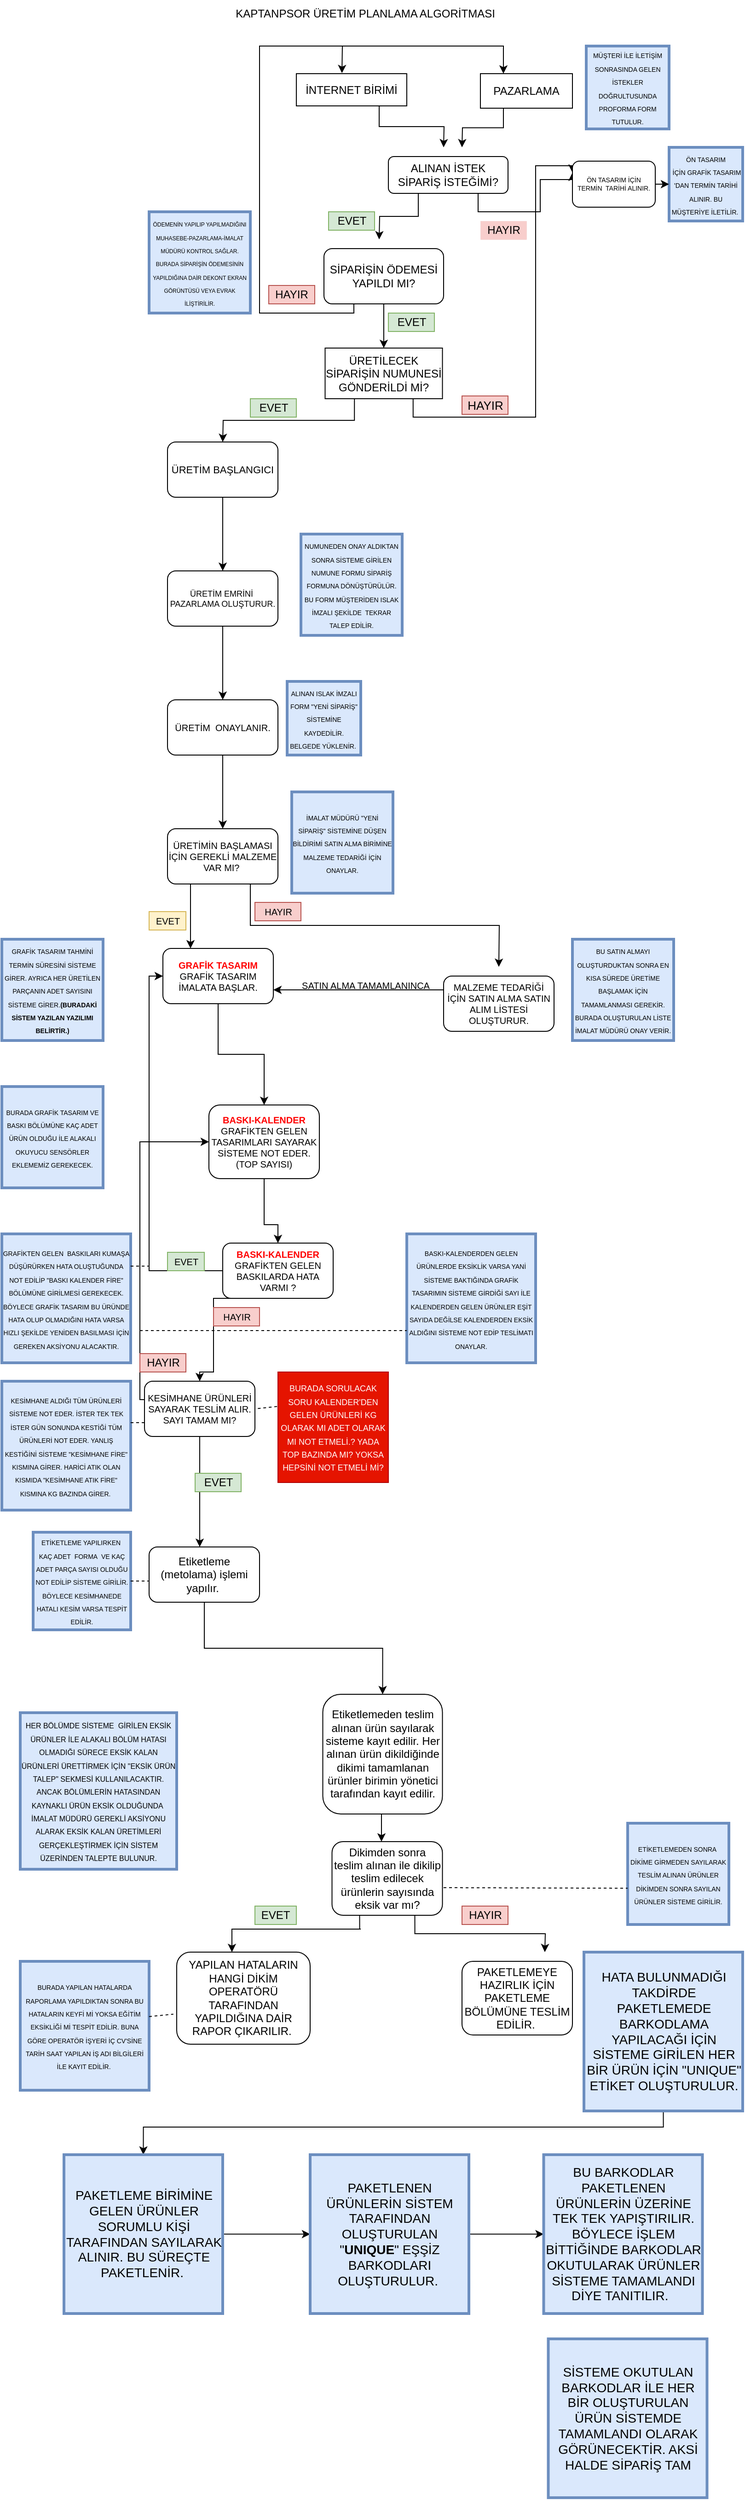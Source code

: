 <mxfile version="15.9.1" type="github" pages="2">
  <diagram name="Page-1" id="edf60f1a-56cd-e834-aa8a-f176f3a09ee4">
    <mxGraphModel dx="1038" dy="585" grid="1" gridSize="10" guides="1" tooltips="1" connect="1" arrows="1" fold="1" page="1" pageScale="1" pageWidth="3300" pageHeight="4681" background="none" math="0" shadow="0">
      <root>
        <mxCell id="0" />
        <mxCell id="1" parent="0" />
        <mxCell id="hxnvGN7nutHtc66c366s-6" value="KAPTANPSOR ÜRETİM PLANLAMA ALGORİTMASI" style="text;html=1;strokeColor=none;fillColor=none;align=center;verticalAlign=middle;whiteSpace=wrap;rounded=0;" parent="1" vertex="1">
          <mxGeometry x="220" y="20" width="370" height="30" as="geometry" />
        </mxCell>
        <mxCell id="hxnvGN7nutHtc66c366s-13" style="edgeStyle=orthogonalEdgeStyle;rounded=0;orthogonalLoop=1;jettySize=auto;html=1;exitX=0.25;exitY=1;exitDx=0;exitDy=0;" parent="1" source="hxnvGN7nutHtc66c366s-8" edge="1">
          <mxGeometry relative="1" as="geometry">
            <mxPoint x="510" y="180" as="targetPoint" />
          </mxGeometry>
        </mxCell>
        <mxCell id="hxnvGN7nutHtc66c366s-8" value="PAZARLAMA&lt;br&gt;" style="rounded=0;whiteSpace=wrap;html=1;" parent="1" vertex="1">
          <mxGeometry x="530" y="100" width="100" height="37.5" as="geometry" />
        </mxCell>
        <mxCell id="hxnvGN7nutHtc66c366s-12" style="edgeStyle=orthogonalEdgeStyle;rounded=0;orthogonalLoop=1;jettySize=auto;html=1;exitX=0.75;exitY=1;exitDx=0;exitDy=0;" parent="1" source="hxnvGN7nutHtc66c366s-9" edge="1">
          <mxGeometry relative="1" as="geometry">
            <mxPoint x="490" y="180" as="targetPoint" />
          </mxGeometry>
        </mxCell>
        <mxCell id="hxnvGN7nutHtc66c366s-9" value="İNTERNET BİRİMİ" style="rounded=0;whiteSpace=wrap;html=1;" parent="1" vertex="1">
          <mxGeometry x="330" y="100" width="120" height="35" as="geometry" />
        </mxCell>
        <mxCell id="hxnvGN7nutHtc66c366s-17" style="edgeStyle=orthogonalEdgeStyle;rounded=0;orthogonalLoop=1;jettySize=auto;html=1;exitX=0.25;exitY=1;exitDx=0;exitDy=0;" parent="1" source="hxnvGN7nutHtc66c366s-16" edge="1">
          <mxGeometry relative="1" as="geometry">
            <mxPoint x="420" y="280" as="targetPoint" />
          </mxGeometry>
        </mxCell>
        <mxCell id="hxnvGN7nutHtc66c366s-53" style="edgeStyle=orthogonalEdgeStyle;rounded=0;orthogonalLoop=1;jettySize=auto;html=1;exitX=0.75;exitY=1;exitDx=0;exitDy=0;entryX=0;entryY=0.25;entryDx=0;entryDy=0;fontSize=6;" parent="1" source="hxnvGN7nutHtc66c366s-16" target="hxnvGN7nutHtc66c366s-38" edge="1">
          <mxGeometry relative="1" as="geometry">
            <Array as="points">
              <mxPoint x="528" y="250" />
              <mxPoint x="595" y="250" />
              <mxPoint x="595" y="215" />
              <mxPoint x="630" y="215" />
            </Array>
          </mxGeometry>
        </mxCell>
        <mxCell id="hxnvGN7nutHtc66c366s-16" value="ALINAN İSTEK SİPARİŞ İSTEĞİMİ?" style="rounded=1;whiteSpace=wrap;html=1;" parent="1" vertex="1">
          <mxGeometry x="430" y="190" width="130" height="40" as="geometry" />
        </mxCell>
        <mxCell id="hxnvGN7nutHtc66c366s-20" value="EVET" style="text;html=1;align=center;verticalAlign=middle;resizable=0;points=[];autosize=1;strokeColor=#82b366;fillColor=#d5e8d4;" parent="1" vertex="1">
          <mxGeometry x="365" y="250" width="50" height="20" as="geometry" />
        </mxCell>
        <mxCell id="hxnvGN7nutHtc66c366s-21" value="HAYIR" style="text;html=1;align=center;verticalAlign=middle;resizable=0;points=[];autosize=1;strokeColor=#b85450;fillColor=#f8cecc;strokeWidth=0;" parent="1" vertex="1">
          <mxGeometry x="530" y="260" width="50" height="20" as="geometry" />
        </mxCell>
        <mxCell id="hxnvGN7nutHtc66c366s-24" style="edgeStyle=orthogonalEdgeStyle;rounded=0;orthogonalLoop=1;jettySize=auto;html=1;exitX=0.25;exitY=0;exitDx=0;exitDy=0;entryX=0.25;entryY=0;entryDx=0;entryDy=0;" parent="1" source="hxnvGN7nutHtc66c366s-23" target="hxnvGN7nutHtc66c366s-8" edge="1">
          <mxGeometry relative="1" as="geometry">
            <Array as="points">
              <mxPoint x="393" y="360" />
              <mxPoint x="290" y="360" />
              <mxPoint x="290" y="70" />
              <mxPoint x="555" y="70" />
            </Array>
          </mxGeometry>
        </mxCell>
        <mxCell id="hxnvGN7nutHtc66c366s-30" style="edgeStyle=orthogonalEdgeStyle;rounded=0;orthogonalLoop=1;jettySize=auto;html=1;exitX=0.5;exitY=1;exitDx=0;exitDy=0;entryX=0.5;entryY=0;entryDx=0;entryDy=0;" parent="1" source="hxnvGN7nutHtc66c366s-23" target="hxnvGN7nutHtc66c366s-29" edge="1">
          <mxGeometry relative="1" as="geometry" />
        </mxCell>
        <mxCell id="hxnvGN7nutHtc66c366s-23" value="SİPARİŞİN ÖDEMESİ YAPILDI MI?" style="rounded=1;whiteSpace=wrap;html=1;" parent="1" vertex="1">
          <mxGeometry x="360" y="290" width="130" height="60" as="geometry" />
        </mxCell>
        <mxCell id="hxnvGN7nutHtc66c366s-25" value="HAYIR" style="text;html=1;strokeColor=#b85450;fillColor=#f8cecc;align=center;verticalAlign=middle;whiteSpace=wrap;rounded=0;" parent="1" vertex="1">
          <mxGeometry x="300" y="330" width="50" height="20" as="geometry" />
        </mxCell>
        <mxCell id="hxnvGN7nutHtc66c366s-55" style="edgeStyle=orthogonalEdgeStyle;rounded=0;orthogonalLoop=1;jettySize=auto;html=1;exitX=0.75;exitY=1;exitDx=0;exitDy=0;fontSize=6;entryX=0;entryY=0.25;entryDx=0;entryDy=0;" parent="1" source="hxnvGN7nutHtc66c366s-29" target="hxnvGN7nutHtc66c366s-38" edge="1">
          <mxGeometry relative="1" as="geometry">
            <mxPoint x="730" y="200" as="targetPoint" />
            <Array as="points">
              <mxPoint x="457" y="473" />
              <mxPoint x="590" y="473" />
              <mxPoint x="590" y="200" />
              <mxPoint x="630" y="200" />
            </Array>
          </mxGeometry>
        </mxCell>
        <mxCell id="hxnvGN7nutHtc66c366s-56" style="edgeStyle=orthogonalEdgeStyle;rounded=0;orthogonalLoop=1;jettySize=auto;html=1;exitX=0.25;exitY=1;exitDx=0;exitDy=0;fontSize=6;" parent="1" source="hxnvGN7nutHtc66c366s-29" edge="1">
          <mxGeometry relative="1" as="geometry">
            <mxPoint x="250" y="500" as="targetPoint" />
          </mxGeometry>
        </mxCell>
        <mxCell id="hxnvGN7nutHtc66c366s-29" value="ÜRETİLECEK SİPARİŞİN NUMUNESİ GÖNDERİLDİ Mİ?" style="whiteSpace=wrap;html=1;" parent="1" vertex="1">
          <mxGeometry x="361.25" y="398" width="127.5" height="55" as="geometry" />
        </mxCell>
        <mxCell id="hxnvGN7nutHtc66c366s-31" value="EVET" style="text;html=1;align=center;verticalAlign=middle;resizable=0;points=[];autosize=1;strokeColor=#82b366;fillColor=#d5e8d4;" parent="1" vertex="1">
          <mxGeometry x="430" y="360" width="50" height="20" as="geometry" />
        </mxCell>
        <mxCell id="hxnvGN7nutHtc66c366s-33" value="" style="endArrow=classic;html=1;rounded=0;entryX=0.413;entryY=-0.017;entryDx=0;entryDy=0;entryPerimeter=0;" parent="1" target="hxnvGN7nutHtc66c366s-9" edge="1">
          <mxGeometry width="50" height="50" relative="1" as="geometry">
            <mxPoint x="380" y="70" as="sourcePoint" />
            <mxPoint x="560" y="240" as="targetPoint" />
          </mxGeometry>
        </mxCell>
        <mxCell id="hxnvGN7nutHtc66c366s-34" value="&lt;font style=&quot;font-size: 6px&quot;&gt;ÖDEMENİN YAPILIP YAPILMADIĞINI MUHASEBE-PAZARLAMA-İMALAT MÜDÜRÜ KONTROL SAĞLAR. BURADA SİPARİŞİN ÖDEMESİNİN YAPILDIĞINA DAİR DEKONT EKRAN GÖRÜNTÜSÜ VEYA EVRAK İLİŞTİRİLİR.&lt;/font&gt;" style="whiteSpace=wrap;html=1;aspect=fixed;fillColor=#dae8fc;strokeColor=#6c8ebf;strokeWidth=3;" parent="1" vertex="1">
          <mxGeometry x="170" y="250" width="110" height="110" as="geometry" />
        </mxCell>
        <mxCell id="hxnvGN7nutHtc66c366s-38" value="ÖN TASARIM İÇİN TERMİN&amp;nbsp; TARİHİ ALINIR." style="rounded=1;whiteSpace=wrap;html=1;fontSize=7;" parent="1" vertex="1">
          <mxGeometry x="630" y="195" width="90" height="50" as="geometry" />
        </mxCell>
        <mxCell id="hxnvGN7nutHtc66c366s-44" value="&lt;font style=&quot;font-size: 7px&quot;&gt;ÖN TASARIM&lt;br&gt;&amp;nbsp;İÇİN GRAFİK TASARIM &#39;DAN TERMİN TARİHİ ALINIR. BU MÜŞTERİYE İLETİLİR.&amp;nbsp;&lt;/font&gt;" style="whiteSpace=wrap;html=1;aspect=fixed;fillColor=#dae8fc;strokeColor=#6c8ebf;strokeWidth=3;" parent="1" vertex="1">
          <mxGeometry x="735" y="180" width="80" height="80" as="geometry" />
        </mxCell>
        <mxCell id="hxnvGN7nutHtc66c366s-45" value="&lt;font style=&quot;font-size: 13px&quot;&gt;HAYIR&lt;/font&gt;" style="text;html=1;align=center;verticalAlign=middle;resizable=0;points=[];autosize=1;strokeColor=#b85450;fillColor=#f8cecc;fontSize=7;" parent="1" vertex="1">
          <mxGeometry x="510" y="450" width="50" height="20" as="geometry" />
        </mxCell>
        <mxCell id="hxnvGN7nutHtc66c366s-47" value="" style="endArrow=classic;html=1;rounded=0;fontSize=13;exitX=1;exitY=0.5;exitDx=0;exitDy=0;" parent="1" source="hxnvGN7nutHtc66c366s-38" target="hxnvGN7nutHtc66c366s-44" edge="1">
          <mxGeometry width="50" height="50" relative="1" as="geometry">
            <mxPoint x="405" y="380" as="sourcePoint" />
            <mxPoint x="455" y="330" as="targetPoint" />
          </mxGeometry>
        </mxCell>
        <mxCell id="hxnvGN7nutHtc66c366s-57" value="EVET" style="text;html=1;align=center;verticalAlign=middle;resizable=0;points=[];autosize=1;strokeColor=#82b366;fillColor=#d5e8d4;" parent="1" vertex="1">
          <mxGeometry x="280" y="453" width="50" height="20" as="geometry" />
        </mxCell>
        <mxCell id="hxnvGN7nutHtc66c366s-60" value="" style="edgeStyle=orthogonalEdgeStyle;rounded=0;orthogonalLoop=1;jettySize=auto;html=1;fontSize=11;" parent="1" source="hxnvGN7nutHtc66c366s-58" target="hxnvGN7nutHtc66c366s-59" edge="1">
          <mxGeometry relative="1" as="geometry" />
        </mxCell>
        <mxCell id="hxnvGN7nutHtc66c366s-58" value="&lt;font style=&quot;font-size: 11px&quot;&gt;ÜRETİM BAŞLANGICI&lt;/font&gt;" style="rounded=1;whiteSpace=wrap;html=1;fontSize=6;" parent="1" vertex="1">
          <mxGeometry x="190" y="500" width="120" height="60" as="geometry" />
        </mxCell>
        <mxCell id="hxnvGN7nutHtc66c366s-62" value="" style="edgeStyle=orthogonalEdgeStyle;rounded=0;orthogonalLoop=1;jettySize=auto;html=1;fontSize=9;" parent="1" source="hxnvGN7nutHtc66c366s-59" target="hxnvGN7nutHtc66c366s-61" edge="1">
          <mxGeometry relative="1" as="geometry" />
        </mxCell>
        <mxCell id="hxnvGN7nutHtc66c366s-59" value="&lt;font style=&quot;font-size: 9px&quot;&gt;ÜRETİM EMRİNİ&amp;nbsp; PAZARLAMA OLUŞTURUR.&lt;/font&gt;" style="whiteSpace=wrap;html=1;rounded=1;fontSize=6;" parent="1" vertex="1">
          <mxGeometry x="190" y="640" width="120" height="60" as="geometry" />
        </mxCell>
        <mxCell id="gYenym_qDPM7HBAAErkC-6" style="edgeStyle=orthogonalEdgeStyle;rounded=0;orthogonalLoop=1;jettySize=auto;html=1;exitX=0.5;exitY=1;exitDx=0;exitDy=0;fontSize=10;" parent="1" source="hxnvGN7nutHtc66c366s-61" edge="1">
          <mxGeometry relative="1" as="geometry">
            <mxPoint x="250" y="920" as="targetPoint" />
          </mxGeometry>
        </mxCell>
        <mxCell id="hxnvGN7nutHtc66c366s-61" value="&lt;font style=&quot;font-size: 10px&quot;&gt;ÜRETİM&amp;nbsp; ONAYLANIR.&lt;/font&gt;" style="whiteSpace=wrap;html=1;rounded=1;fontSize=6;" parent="1" vertex="1">
          <mxGeometry x="190" y="780" width="120" height="60" as="geometry" />
        </mxCell>
        <mxCell id="gYenym_qDPM7HBAAErkC-1" value="&lt;span style=&quot;font-size: 7px&quot;&gt;NUMUNEDEN ONAY ALDIKTAN SONRA SİSTEME GİRİLEN NUMUNE FORMU SİPARİŞ FORMUNA DÖNÜŞTÜRÜLÜR. BU FORM MÜŞTERİDEN ISLAK İMZALI ŞEKİLDE&amp;nbsp; TEKRAR TALEP EDİLİR.&lt;/span&gt;" style="whiteSpace=wrap;html=1;aspect=fixed;fillColor=#dae8fc;strokeColor=#6c8ebf;strokeWidth=3;" parent="1" vertex="1">
          <mxGeometry x="335" y="600" width="110" height="110" as="geometry" />
        </mxCell>
        <mxCell id="gYenym_qDPM7HBAAErkC-2" value="&lt;font style=&quot;font-size: 7px&quot;&gt;MÜŞTERİ İLE İLETİŞİM SONRASINDA GELEN İSTEKLER DOĞRULTUSUNDA PROFORMA FORM TUTULUR.&lt;/font&gt;" style="whiteSpace=wrap;html=1;aspect=fixed;fillColor=#dae8fc;strokeColor=#6c8ebf;strokeWidth=3;" parent="1" vertex="1">
          <mxGeometry x="645" y="70" width="90" height="90" as="geometry" />
        </mxCell>
        <mxCell id="gYenym_qDPM7HBAAErkC-3" value="&lt;span style=&quot;font-size: 7px&quot;&gt;ALINAN ISLAK İMZALI FORM &quot;YENİ SİPARİŞ&quot; SİSTEMİNE KAYDEDİLİR. BELGEDE YÜKLENİR.&amp;nbsp;&lt;/span&gt;" style="whiteSpace=wrap;html=1;aspect=fixed;fillColor=#dae8fc;strokeColor=#6c8ebf;strokeWidth=3;" parent="1" vertex="1">
          <mxGeometry x="320" y="760" width="80" height="80" as="geometry" />
        </mxCell>
        <mxCell id="gYenym_qDPM7HBAAErkC-4" value="&lt;span style=&quot;font-size: 7px&quot;&gt;İMALAT MÜDÜRÜ &quot;YENİ SİPARİŞ&quot; SİSTEMİNE DÜŞEN BİLDİRİMİ SATIN ALMA BİRİMİNE MALZEME TEDARİĞİ İÇİN ONAYLAR.&lt;/span&gt;" style="whiteSpace=wrap;html=1;aspect=fixed;fillColor=#dae8fc;strokeColor=#6c8ebf;strokeWidth=3;" parent="1" vertex="1">
          <mxGeometry x="325" y="880" width="110" height="110" as="geometry" />
        </mxCell>
        <mxCell id="gYenym_qDPM7HBAAErkC-8" value="&lt;span style=&quot;font-size: 7px&quot;&gt;ETİKETLEMEDEN SONRA&amp;nbsp; DİKİME GİRMEDEN SAYILARAK TESLİM ALINAN ÜRÜNLER DİKİMDEN SONRA SAYILAN ÜRÜNLER SİSTEME GİRİLİR.&lt;/span&gt;" style="whiteSpace=wrap;html=1;aspect=fixed;fillColor=#dae8fc;strokeColor=#6c8ebf;strokeWidth=3;" parent="1" vertex="1">
          <mxGeometry x="690" y="2000" width="110" height="110" as="geometry" />
        </mxCell>
        <mxCell id="gYenym_qDPM7HBAAErkC-11" style="edgeStyle=orthogonalEdgeStyle;rounded=0;orthogonalLoop=1;jettySize=auto;html=1;exitX=0.25;exitY=1;exitDx=0;exitDy=0;fontSize=10;entryX=0.25;entryY=0;entryDx=0;entryDy=0;" parent="1" source="gYenym_qDPM7HBAAErkC-10" target="gYenym_qDPM7HBAAErkC-19" edge="1">
          <mxGeometry relative="1" as="geometry">
            <mxPoint x="150" y="1040" as="targetPoint" />
            <Array as="points">
              <mxPoint x="215" y="980" />
            </Array>
          </mxGeometry>
        </mxCell>
        <mxCell id="gYenym_qDPM7HBAAErkC-12" style="edgeStyle=orthogonalEdgeStyle;rounded=0;orthogonalLoop=1;jettySize=auto;html=1;exitX=0.75;exitY=1;exitDx=0;exitDy=0;fontSize=10;" parent="1" source="gYenym_qDPM7HBAAErkC-10" edge="1">
          <mxGeometry relative="1" as="geometry">
            <mxPoint x="550" y="1070" as="targetPoint" />
          </mxGeometry>
        </mxCell>
        <mxCell id="gYenym_qDPM7HBAAErkC-10" value="&lt;span style=&quot;font-size: 10px&quot;&gt;ÜRETİMİN BAŞLAMASI İÇİN GEREKLİ MALZEME VAR MI?&amp;nbsp;&lt;/span&gt;" style="whiteSpace=wrap;html=1;rounded=1;fontSize=6;" parent="1" vertex="1">
          <mxGeometry x="190" y="920" width="120" height="60" as="geometry" />
        </mxCell>
        <mxCell id="gYenym_qDPM7HBAAErkC-13" value="EVET" style="text;html=1;align=center;verticalAlign=middle;resizable=0;points=[];autosize=1;strokeColor=#d6b656;fillColor=#fff2cc;fontSize=10;" parent="1" vertex="1">
          <mxGeometry x="170" y="1010" width="40" height="20" as="geometry" />
        </mxCell>
        <mxCell id="gYenym_qDPM7HBAAErkC-14" value="HAYIR" style="text;html=1;align=center;verticalAlign=middle;resizable=0;points=[];autosize=1;strokeColor=#b85450;fillColor=#f8cecc;fontSize=10;" parent="1" vertex="1">
          <mxGeometry x="285" y="1000" width="50" height="20" as="geometry" />
        </mxCell>
        <mxCell id="gYenym_qDPM7HBAAErkC-17" style="edgeStyle=orthogonalEdgeStyle;rounded=0;orthogonalLoop=1;jettySize=auto;html=1;exitX=0;exitY=0.25;exitDx=0;exitDy=0;fontSize=10;entryX=1;entryY=0.75;entryDx=0;entryDy=0;" parent="1" source="gYenym_qDPM7HBAAErkC-15" target="gYenym_qDPM7HBAAErkC-19" edge="1">
          <mxGeometry relative="1" as="geometry">
            <mxPoint x="320" y="1110" as="targetPoint" />
            <Array as="points">
              <mxPoint x="360" y="1095" />
              <mxPoint x="360" y="1095" />
            </Array>
          </mxGeometry>
        </mxCell>
        <mxCell id="gYenym_qDPM7HBAAErkC-15" value="&lt;span style=&quot;font-size: 10px&quot;&gt;MALZEME TEDARİĞİ İÇİN SATIN ALMA SATIN ALIM LİSTESİ OLUŞTURUR.&lt;/span&gt;" style="whiteSpace=wrap;html=1;rounded=1;fontSize=6;" parent="1" vertex="1">
          <mxGeometry x="490" y="1080" width="120" height="60" as="geometry" />
        </mxCell>
        <mxCell id="gYenym_qDPM7HBAAErkC-16" value="&lt;span style=&quot;font-size: 7px&quot;&gt;BU SATIN ALMAYI OLUŞTURDUKTAN SONRA EN KISA SÜREDE ÜRETİME BAŞLAMAK İÇİN TAMAMLANMASI GEREKİR. BURADA OLUŞTURULAN LİSTE İMALAT MÜDÜRÜ ONAY VERİR.&lt;/span&gt;" style="whiteSpace=wrap;html=1;aspect=fixed;fillColor=#dae8fc;strokeColor=#6c8ebf;strokeWidth=3;" parent="1" vertex="1">
          <mxGeometry x="630" y="1040" width="110" height="110" as="geometry" />
        </mxCell>
        <mxCell id="gYenym_qDPM7HBAAErkC-18" value="SATIN ALMA TAMAMLANINCA" style="text;html=1;align=center;verticalAlign=middle;resizable=0;points=[];autosize=1;strokeColor=none;fillColor=none;fontSize=10;" parent="1" vertex="1">
          <mxGeometry x="330" y="1080" width="150" height="20" as="geometry" />
        </mxCell>
        <mxCell id="gYenym_qDPM7HBAAErkC-23" style="edgeStyle=orthogonalEdgeStyle;rounded=0;orthogonalLoop=1;jettySize=auto;html=1;exitX=0.5;exitY=1;exitDx=0;exitDy=0;fontSize=10;" parent="1" source="gYenym_qDPM7HBAAErkC-19" target="gYenym_qDPM7HBAAErkC-21" edge="1">
          <mxGeometry relative="1" as="geometry" />
        </mxCell>
        <mxCell id="gYenym_qDPM7HBAAErkC-19" value="&lt;span style=&quot;font-size: 10px&quot;&gt;&lt;b&gt;&lt;font color=&quot;#ff0000&quot;&gt;GRAFİK TASARIM&lt;br&gt;&lt;/font&gt;&lt;/b&gt;GRAFİK TASARIM İMALATA BAŞLAR.&lt;/span&gt;" style="whiteSpace=wrap;html=1;rounded=1;fontSize=6;" parent="1" vertex="1">
          <mxGeometry x="185" y="1050" width="120" height="60" as="geometry" />
        </mxCell>
        <mxCell id="gYenym_qDPM7HBAAErkC-20" value="&lt;span style=&quot;font-size: 7px&quot;&gt;GRAFİK TASARIM TAHMİNİ TERMİN SÜRESİNİ SİSTEME GİRER. AYRICA HER ÜRETİLEN PARÇANIN ADET SAYISINI SİSTEME GİRER.&lt;b&gt;(BURADAKİ SİSTEM YAZILAN YAZILIMI BELİRTİR.)&lt;/b&gt;&lt;/span&gt;" style="whiteSpace=wrap;html=1;aspect=fixed;fillColor=#dae8fc;strokeColor=#6c8ebf;strokeWidth=3;" parent="1" vertex="1">
          <mxGeometry x="10" y="1040" width="110" height="110" as="geometry" />
        </mxCell>
        <mxCell id="gYenym_qDPM7HBAAErkC-25" style="edgeStyle=orthogonalEdgeStyle;rounded=0;orthogonalLoop=1;jettySize=auto;html=1;exitX=0.5;exitY=1;exitDx=0;exitDy=0;fontSize=10;entryX=0.5;entryY=0;entryDx=0;entryDy=0;" parent="1" source="gYenym_qDPM7HBAAErkC-21" target="gYenym_qDPM7HBAAErkC-26" edge="1">
          <mxGeometry relative="1" as="geometry">
            <mxPoint x="220" y="1368" as="targetPoint" />
            <Array as="points">
              <mxPoint x="295" y="1350" />
              <mxPoint x="310" y="1350" />
            </Array>
          </mxGeometry>
        </mxCell>
        <mxCell id="gYenym_qDPM7HBAAErkC-21" value="&lt;span style=&quot;font-size: 10px&quot;&gt;&lt;b&gt;&lt;font color=&quot;#ff0000&quot;&gt;BASKI-KALENDER&lt;br&gt;&lt;/font&gt;&lt;/b&gt;GRAFİKTEN GELEN TASARIMLARI SAYARAK SİSTEME NOT EDER.(TOP SAYISI)&lt;/span&gt;" style="whiteSpace=wrap;html=1;rounded=1;fontSize=6;" parent="1" vertex="1">
          <mxGeometry x="235" y="1220" width="120" height="80" as="geometry" />
        </mxCell>
        <mxCell id="gYenym_qDPM7HBAAErkC-24" value="&lt;span style=&quot;font-size: 7px&quot;&gt;BURADA GRAFİK TASARIM VE BASKI BÖLÜMÜNE KAÇ ADET ÜRÜN OLDUĞU İLE ALAKALI OKUYUCU SENSÖRLER EKLEMEMİZ GEREKECEK.&lt;/span&gt;" style="whiteSpace=wrap;html=1;aspect=fixed;fillColor=#dae8fc;strokeColor=#6c8ebf;strokeWidth=3;" parent="1" vertex="1">
          <mxGeometry x="10" y="1200" width="110" height="110" as="geometry" />
        </mxCell>
        <mxCell id="gYenym_qDPM7HBAAErkC-27" style="edgeStyle=orthogonalEdgeStyle;rounded=0;orthogonalLoop=1;jettySize=auto;html=1;exitX=0;exitY=0.5;exitDx=0;exitDy=0;entryX=0;entryY=0.5;entryDx=0;entryDy=0;fontSize=10;" parent="1" source="gYenym_qDPM7HBAAErkC-26" target="gYenym_qDPM7HBAAErkC-19" edge="1">
          <mxGeometry relative="1" as="geometry">
            <Array as="points">
              <mxPoint x="170" y="1400" />
              <mxPoint x="170" y="1080" />
            </Array>
          </mxGeometry>
        </mxCell>
        <mxCell id="gYenym_qDPM7HBAAErkC-30" style="edgeStyle=orthogonalEdgeStyle;rounded=0;orthogonalLoop=1;jettySize=auto;html=1;exitX=0.5;exitY=1;exitDx=0;exitDy=0;fontSize=10;entryX=0.5;entryY=0;entryDx=0;entryDy=0;" parent="1" source="gYenym_qDPM7HBAAErkC-26" target="gYenym_qDPM7HBAAErkC-33" edge="1">
          <mxGeometry relative="1" as="geometry">
            <mxPoint x="220" y="1510" as="targetPoint" />
            <Array as="points">
              <mxPoint x="240" y="1430" />
              <mxPoint x="240" y="1510" />
              <mxPoint x="225" y="1510" />
            </Array>
          </mxGeometry>
        </mxCell>
        <mxCell id="gYenym_qDPM7HBAAErkC-26" value="&lt;font color=&quot;#ff0000&quot;&gt;&lt;b&gt;BASKI-KALENDER&lt;br&gt;&lt;/b&gt;&lt;/font&gt;GRAFİKTEN GELEN BASKILARDA HATA VARMI ?" style="rounded=1;whiteSpace=wrap;html=1;fontSize=10;" parent="1" vertex="1">
          <mxGeometry x="250" y="1370" width="120" height="60" as="geometry" />
        </mxCell>
        <mxCell id="gYenym_qDPM7HBAAErkC-28" value="EVET" style="text;html=1;align=center;verticalAlign=middle;resizable=0;points=[];autosize=1;strokeColor=#82b366;fillColor=#d5e8d4;fontSize=10;" parent="1" vertex="1">
          <mxGeometry x="190" y="1380" width="40" height="20" as="geometry" />
        </mxCell>
        <mxCell id="gYenym_qDPM7HBAAErkC-29" value="&lt;span style=&quot;font-size: 7px&quot;&gt;GRAFİKTEN GELEN&amp;nbsp; BASKILARI KUMAŞA DÜŞÜRÜRKEN HATA OLUŞTUĞUNDA NOT EDİLİP &quot;BASKI KALENDER FİRE&quot; BÖLÜMÜNE GİRİLMESİ GEREKECEK. BÖYLECE GRAFİK TASARIM BU ÜRÜNDE HATA OLUP OLMADIĞINI HATA VARSA HIZLI ŞEKİLDE YENİDEN BASILMASI İÇİN GEREKEN AKSİYONU ALACAKTIR.&lt;/span&gt;" style="whiteSpace=wrap;html=1;aspect=fixed;fillColor=#dae8fc;strokeColor=#6c8ebf;strokeWidth=3;" parent="1" vertex="1">
          <mxGeometry x="10" y="1360" width="140" height="140" as="geometry" />
        </mxCell>
        <mxCell id="gYenym_qDPM7HBAAErkC-31" value="HAYIR" style="text;html=1;align=center;verticalAlign=middle;resizable=0;points=[];autosize=1;strokeColor=#b85450;fillColor=#f8cecc;fontSize=10;" parent="1" vertex="1">
          <mxGeometry x="240" y="1440" width="50" height="20" as="geometry" />
        </mxCell>
        <mxCell id="gYenym_qDPM7HBAAErkC-45" style="edgeStyle=orthogonalEdgeStyle;rounded=0;orthogonalLoop=1;jettySize=auto;html=1;exitX=0.5;exitY=1;exitDx=0;exitDy=0;fontSize=9;" parent="1" source="gYenym_qDPM7HBAAErkC-33" edge="1">
          <mxGeometry relative="1" as="geometry">
            <mxPoint x="225" y="1700" as="targetPoint" />
          </mxGeometry>
        </mxCell>
        <mxCell id="r5pZo-Go4dRqRihOziDU-4" style="edgeStyle=orthogonalEdgeStyle;rounded=0;orthogonalLoop=1;jettySize=auto;html=1;exitX=0;exitY=0.5;exitDx=0;exitDy=0;" edge="1" parent="1" source="gYenym_qDPM7HBAAErkC-33" target="gYenym_qDPM7HBAAErkC-21">
          <mxGeometry relative="1" as="geometry">
            <Array as="points">
              <mxPoint x="165" y="1540" />
              <mxPoint x="160" y="1540" />
              <mxPoint x="160" y="1260" />
            </Array>
          </mxGeometry>
        </mxCell>
        <mxCell id="gYenym_qDPM7HBAAErkC-33" value="KESİMHANE ÜRÜNLERİ SAYARAK TESLİM ALIR.&lt;br&gt;SAYI TAMAM MI?" style="rounded=1;whiteSpace=wrap;html=1;fontSize=10;arcSize=15;" parent="1" vertex="1">
          <mxGeometry x="165" y="1520" width="120" height="60" as="geometry" />
        </mxCell>
        <mxCell id="gYenym_qDPM7HBAAErkC-38" value="" style="endArrow=none;dashed=1;html=1;rounded=0;fontSize=10;exitX=1;exitY=0.25;exitDx=0;exitDy=0;" parent="1" source="gYenym_qDPM7HBAAErkC-29" edge="1">
          <mxGeometry width="50" height="50" relative="1" as="geometry">
            <mxPoint x="115" y="1445" as="sourcePoint" />
            <mxPoint x="170" y="1395" as="targetPoint" />
          </mxGeometry>
        </mxCell>
        <mxCell id="gYenym_qDPM7HBAAErkC-39" value="&lt;span style=&quot;font-size: 7px&quot;&gt;KESİMHANE ALDIĞI TÜM ÜRÜNLERİ SİSTEME NOT EDER. İSTER TEK TEK İSTER GÜN SONUNDA KESTİĞİ TÜM ÜRÜNLERİ NOT EDER. YANLIŞ KESTİĞİNİ SİSTEME &quot;KESİMHANE FİRE&quot; KISMINA GİRER. HARİCİ ATIK OLAN KISMIDA &quot;KESİMHANE ATIK FİRE&quot; KISMINA KG BAZINDA GİRER.&amp;nbsp;&lt;/span&gt;" style="whiteSpace=wrap;html=1;aspect=fixed;fillColor=#dae8fc;strokeColor=#6c8ebf;strokeWidth=3;" parent="1" vertex="1">
          <mxGeometry x="10" y="1520" width="140" height="140" as="geometry" />
        </mxCell>
        <mxCell id="gYenym_qDPM7HBAAErkC-41" value="&lt;font style=&quot;font-size: 9px&quot;&gt;BURADA SORULACAK SORU KALENDER&#39;DEN GELEN ÜRÜNLERİ KG OLARAK MI ADET OLARAK MI NOT ETMELİ.? YADA TOP BAZINDA MI? YOKSA HEPSİNİ NOT ETMELİ Mİ?&lt;/font&gt;" style="whiteSpace=wrap;html=1;aspect=fixed;fillColor=#e51400;strokeColor=#B20000;fontColor=#ffffff;" parent="1" vertex="1">
          <mxGeometry x="310" y="1510" width="120" height="120" as="geometry" />
        </mxCell>
        <mxCell id="gYenym_qDPM7HBAAErkC-43" value="" style="endArrow=none;dashed=1;html=1;rounded=0;fontSize=9;entryX=0;entryY=0.75;entryDx=0;entryDy=0;" parent="1" target="gYenym_qDPM7HBAAErkC-33" edge="1">
          <mxGeometry width="50" height="50" relative="1" as="geometry">
            <mxPoint x="150" y="1565" as="sourcePoint" />
            <mxPoint x="420" y="1450" as="targetPoint" />
            <Array as="points" />
          </mxGeometry>
        </mxCell>
        <mxCell id="gYenym_qDPM7HBAAErkC-44" value="" style="endArrow=none;dashed=1;html=1;rounded=0;fontSize=9;entryX=1;entryY=0.5;entryDx=0;entryDy=0;exitX=-0.008;exitY=0.312;exitDx=0;exitDy=0;exitPerimeter=0;" parent="1" source="gYenym_qDPM7HBAAErkC-41" target="gYenym_qDPM7HBAAErkC-33" edge="1">
          <mxGeometry width="50" height="50" relative="1" as="geometry">
            <mxPoint x="410" y="1490" as="sourcePoint" />
            <mxPoint x="430" y="1470" as="targetPoint" />
          </mxGeometry>
        </mxCell>
        <mxCell id="r5pZo-Go4dRqRihOziDU-13" style="edgeStyle=orthogonalEdgeStyle;rounded=0;orthogonalLoop=1;jettySize=auto;html=1;exitX=0.5;exitY=1;exitDx=0;exitDy=0;entryX=0.5;entryY=0;entryDx=0;entryDy=0;" edge="1" parent="1" source="r5pZo-Go4dRqRihOziDU-1" target="r5pZo-Go4dRqRihOziDU-14">
          <mxGeometry relative="1" as="geometry">
            <mxPoint x="370" y="1860" as="targetPoint" />
          </mxGeometry>
        </mxCell>
        <mxCell id="r5pZo-Go4dRqRihOziDU-1" value="Etiketleme (metolama) işlemi yapılır.&amp;nbsp;" style="rounded=1;whiteSpace=wrap;html=1;" vertex="1" parent="1">
          <mxGeometry x="170" y="1700" width="120" height="60" as="geometry" />
        </mxCell>
        <mxCell id="r5pZo-Go4dRqRihOziDU-2" value="&lt;span style=&quot;font-size: 7px&quot;&gt;ETİKETLEME YAPILIRKEN&amp;nbsp; KAÇ ADET&amp;nbsp; FORMA&amp;nbsp; VE KAÇ ADET PARÇA SAYISI OLDUĞU NOT EDİLİP SİSTEME GİRİLİR. BÖYLECE KESİMHANEDE HATALI KESİM VARSA TESPİT EDİLİR.&lt;/span&gt;" style="whiteSpace=wrap;html=1;aspect=fixed;fillColor=#dae8fc;strokeColor=#6c8ebf;strokeWidth=3;" vertex="1" parent="1">
          <mxGeometry x="44" y="1684" width="106" height="106" as="geometry" />
        </mxCell>
        <mxCell id="r5pZo-Go4dRqRihOziDU-3" value="" style="endArrow=none;dashed=1;html=1;rounded=0;exitX=1;exitY=0.5;exitDx=0;exitDy=0;" edge="1" parent="1" source="r5pZo-Go4dRqRihOziDU-2">
          <mxGeometry width="50" height="50" relative="1" as="geometry">
            <mxPoint x="390" y="1820" as="sourcePoint" />
            <mxPoint x="170" y="1737" as="targetPoint" />
          </mxGeometry>
        </mxCell>
        <mxCell id="r5pZo-Go4dRqRihOziDU-7" value="&lt;span style=&quot;font-size: 7px&quot;&gt;BASKI-KALENDERDEN GELEN ÜRÜNLERDE EKSİKLİK VARSA YANİ SİSTEME BAKTIĞINDA GRAFİK TASARIMIN SİSTEME GİRDİĞİ SAYI İLE KALENDERDEN GELEN ÜRÜNLER EŞİT SAYIDA DEĞİLSE KALENDERDEN EKSİK ALDIĞINI SİSTEME NOT EDİP TESLİMATI ONAYLAR.&lt;/span&gt;" style="whiteSpace=wrap;html=1;aspect=fixed;fillColor=#dae8fc;strokeColor=#6c8ebf;strokeWidth=3;" vertex="1" parent="1">
          <mxGeometry x="450" y="1360" width="140" height="140" as="geometry" />
        </mxCell>
        <mxCell id="r5pZo-Go4dRqRihOziDU-10" value="" style="endArrow=none;dashed=1;html=1;rounded=0;entryX=0;entryY=0.75;entryDx=0;entryDy=0;" edge="1" parent="1" target="r5pZo-Go4dRqRihOziDU-7">
          <mxGeometry width="50" height="50" relative="1" as="geometry">
            <mxPoint x="160" y="1465" as="sourcePoint" />
            <mxPoint x="440" y="1500" as="targetPoint" />
          </mxGeometry>
        </mxCell>
        <mxCell id="r5pZo-Go4dRqRihOziDU-11" value="EVET" style="text;html=1;align=center;verticalAlign=middle;resizable=0;points=[];autosize=1;strokeColor=#82b366;fillColor=#d5e8d4;" vertex="1" parent="1">
          <mxGeometry x="220" y="1620" width="50" height="20" as="geometry" />
        </mxCell>
        <mxCell id="r5pZo-Go4dRqRihOziDU-12" value="HAYIR" style="text;html=1;align=center;verticalAlign=middle;resizable=0;points=[];autosize=1;strokeColor=#b85450;fillColor=#f8cecc;" vertex="1" parent="1">
          <mxGeometry x="160" y="1490" width="50" height="20" as="geometry" />
        </mxCell>
        <mxCell id="r5pZo-Go4dRqRihOziDU-15" style="edgeStyle=orthogonalEdgeStyle;rounded=0;orthogonalLoop=1;jettySize=auto;html=1;exitX=0.5;exitY=1;exitDx=0;exitDy=0;entryX=0.448;entryY=0;entryDx=0;entryDy=0;entryPerimeter=0;" edge="1" parent="1" source="r5pZo-Go4dRqRihOziDU-14" target="r5pZo-Go4dRqRihOziDU-16">
          <mxGeometry relative="1" as="geometry">
            <mxPoint x="375" y="2030" as="targetPoint" />
          </mxGeometry>
        </mxCell>
        <mxCell id="r5pZo-Go4dRqRihOziDU-14" value="Etiketlemeden teslim alınan ürün sayılarak sisteme kayıt edilir. Her alınan ürün dikildiğinde dikimi tamamlanan ürünler birimin yönetici tarafından kayıt edilir." style="rounded=1;whiteSpace=wrap;html=1;" vertex="1" parent="1">
          <mxGeometry x="358.75" y="1860" width="130" height="130" as="geometry" />
        </mxCell>
        <mxCell id="r5pZo-Go4dRqRihOziDU-17" style="edgeStyle=orthogonalEdgeStyle;rounded=0;orthogonalLoop=1;jettySize=auto;html=1;exitX=0.25;exitY=1;exitDx=0;exitDy=0;" edge="1" parent="1" source="r5pZo-Go4dRqRihOziDU-16">
          <mxGeometry relative="1" as="geometry">
            <mxPoint x="260" y="2140" as="targetPoint" />
            <Array as="points">
              <mxPoint x="400" y="2115" />
              <mxPoint x="260" y="2115" />
              <mxPoint x="260" y="2140" />
            </Array>
          </mxGeometry>
        </mxCell>
        <mxCell id="r5pZo-Go4dRqRihOziDU-18" style="edgeStyle=orthogonalEdgeStyle;rounded=0;orthogonalLoop=1;jettySize=auto;html=1;exitX=0.75;exitY=1;exitDx=0;exitDy=0;" edge="1" parent="1" source="r5pZo-Go4dRqRihOziDU-16">
          <mxGeometry relative="1" as="geometry">
            <mxPoint x="600" y="2140" as="targetPoint" />
          </mxGeometry>
        </mxCell>
        <mxCell id="r5pZo-Go4dRqRihOziDU-16" value="Dikimden sonra teslim alınan ile dikilip teslim edilecek ürünlerin sayısında eksik var mı?" style="rounded=1;whiteSpace=wrap;html=1;" vertex="1" parent="1">
          <mxGeometry x="368.75" y="2020" width="120" height="80" as="geometry" />
        </mxCell>
        <mxCell id="r5pZo-Go4dRqRihOziDU-19" value="EVET" style="text;html=1;strokeColor=#82b366;fillColor=#d5e8d4;align=center;verticalAlign=middle;whiteSpace=wrap;rounded=0;" vertex="1" parent="1">
          <mxGeometry x="285" y="2090" width="45" height="20" as="geometry" />
        </mxCell>
        <mxCell id="r5pZo-Go4dRqRihOziDU-20" value="HAYIR" style="text;html=1;align=center;verticalAlign=middle;resizable=0;points=[];autosize=1;strokeColor=#b85450;fillColor=#f8cecc;" vertex="1" parent="1">
          <mxGeometry x="510" y="2090" width="50" height="20" as="geometry" />
        </mxCell>
        <mxCell id="r5pZo-Go4dRqRihOziDU-22" value="PAKETLEMEYE HAZIRLIK İÇİN PAKETLEME BÖLÜMÜNE TESLİM EDİLİR.&amp;nbsp;" style="rounded=1;whiteSpace=wrap;html=1;" vertex="1" parent="1">
          <mxGeometry x="510" y="2150" width="120" height="80" as="geometry" />
        </mxCell>
        <mxCell id="r5pZo-Go4dRqRihOziDU-24" value="" style="endArrow=none;dashed=1;html=1;rounded=0;entryX=0;entryY=0.642;entryDx=0;entryDy=0;entryPerimeter=0;" edge="1" parent="1" target="gYenym_qDPM7HBAAErkC-8">
          <mxGeometry width="50" height="50" relative="1" as="geometry">
            <mxPoint x="490" y="2070" as="sourcePoint" />
            <mxPoint x="540" y="2020" as="targetPoint" />
          </mxGeometry>
        </mxCell>
        <mxCell id="r5pZo-Go4dRqRihOziDU-26" value="YAPILAN HATALARIN HANGİ DİKİM OPERATÖRÜ TARAFINDAN YAPILDIĞINA DAİR RAPOR ÇIKARILIR.&amp;nbsp;" style="rounded=1;whiteSpace=wrap;html=1;" vertex="1" parent="1">
          <mxGeometry x="200" y="2140" width="145" height="100" as="geometry" />
        </mxCell>
        <mxCell id="r5pZo-Go4dRqRihOziDU-27" value="&lt;font style=&quot;font-size: 8px&quot;&gt;HER BÖLÜMDE SİSTEME&amp;nbsp; GİRİLEN EKSİK ÜRÜNLER İLE ALAKALI BÖLÜM HATASI OLMADIĞI SÜRECE EKSİK KALAN ÜRÜNLERİ ÜRETTİRMEK İÇİN &quot;EKSİK ÜRÜN TALEP&quot; SEKMESİ KULLANILACAKTIR. ANCAK BÖLÜMLERİN HATASINDAN KAYNAKLI ÜRÜN EKSİK OLDUĞUNDA&amp;nbsp; İMALAT MÜDÜRÜ GEREKLİ AKSİYONU ALARAK EKSİK KALAN ÜRETİMLERİ GERÇEKLEŞTİRMEK İÇİN SİSTEM ÜZERİNDEN TALEPTE BULUNUR.&lt;/font&gt;" style="whiteSpace=wrap;html=1;aspect=fixed;fillColor=#dae8fc;strokeColor=#6c8ebf;strokeWidth=3;" vertex="1" parent="1">
          <mxGeometry x="30" y="1880" width="170" height="170" as="geometry" />
        </mxCell>
        <mxCell id="r5pZo-Go4dRqRihOziDU-30" value="&lt;span style=&quot;font-size: 7px&quot;&gt;BURADA YAPILAN HATALARDA RAPORLAMA YAPILDIKTAN SONRA BU HATALARIN KEYFİ Mİ YOKSA EĞİTİM EKSİKLİĞİ Mİ TESPİT EDİLİR. BUNA GÖRE OPERATÖR İŞYERİ İÇ CV&#39;SİNE TARİH SAAT YAPILAN İŞ ADI BİLGİLERİ İLE KAYIT EDİLİR.&amp;nbsp;&lt;/span&gt;" style="whiteSpace=wrap;html=1;aspect=fixed;fillColor=#dae8fc;strokeColor=#6c8ebf;strokeWidth=3;" vertex="1" parent="1">
          <mxGeometry x="30" y="2150" width="140" height="140" as="geometry" />
        </mxCell>
        <mxCell id="r5pZo-Go4dRqRihOziDU-31" value="" style="endArrow=none;dashed=1;html=1;rounded=0;fontSize=8;entryX=-0.025;entryY=0.674;entryDx=0;entryDy=0;entryPerimeter=0;" edge="1" parent="1" target="r5pZo-Go4dRqRihOziDU-26">
          <mxGeometry width="50" height="50" relative="1" as="geometry">
            <mxPoint x="170" y="2210" as="sourcePoint" />
            <mxPoint x="220" y="2160" as="targetPoint" />
          </mxGeometry>
        </mxCell>
        <mxCell id="r5pZo-Go4dRqRihOziDU-38" style="edgeStyle=orthogonalEdgeStyle;rounded=0;orthogonalLoop=1;jettySize=auto;html=1;exitX=0.5;exitY=1;exitDx=0;exitDy=0;entryX=0.5;entryY=0;entryDx=0;entryDy=0;fontSize=14;" edge="1" parent="1" source="r5pZo-Go4dRqRihOziDU-33" target="r5pZo-Go4dRqRihOziDU-34">
          <mxGeometry relative="1" as="geometry">
            <Array as="points">
              <mxPoint x="729" y="2330" />
              <mxPoint x="164" y="2330" />
            </Array>
          </mxGeometry>
        </mxCell>
        <mxCell id="r5pZo-Go4dRqRihOziDU-33" value="&lt;font style=&quot;font-size: 14px&quot;&gt;&lt;span style=&quot;color: rgb(0 , 0 , 0) ; font-family: &amp;#34;helvetica&amp;#34; ; font-style: normal ; font-weight: 400 ; letter-spacing: normal ; text-indent: 0px ; text-transform: none ; word-spacing: 0px ; display: inline ; float: none&quot;&gt;HATA BULUNMADIĞI TAKDİRDE PAKETLEMEDE BARKODLAMA YAPILACAĞI İÇİN SİSTEME GİRİLEN HER BİR ÜRÜN İÇİN &quot;UNIQUE&quot; ETİKET OLUŞTURULUR.&lt;/span&gt;&lt;/font&gt;" style="whiteSpace=wrap;html=1;aspect=fixed;fillColor=#dae8fc;strokeColor=#6c8ebf;strokeWidth=3;align=center;" vertex="1" parent="1">
          <mxGeometry x="642.5" y="2140" width="172.5" height="172.5" as="geometry" />
        </mxCell>
        <mxCell id="r5pZo-Go4dRqRihOziDU-39" style="edgeStyle=orthogonalEdgeStyle;rounded=0;orthogonalLoop=1;jettySize=auto;html=1;exitX=1;exitY=0.5;exitDx=0;exitDy=0;entryX=0;entryY=0.5;entryDx=0;entryDy=0;fontSize=14;" edge="1" parent="1" source="r5pZo-Go4dRqRihOziDU-34" target="r5pZo-Go4dRqRihOziDU-36">
          <mxGeometry relative="1" as="geometry" />
        </mxCell>
        <mxCell id="r5pZo-Go4dRqRihOziDU-34" value="&lt;span style=&quot;font-family: &amp;#34;helvetica&amp;#34; ; font-size: 14px&quot;&gt;PAKETLEME BİRİMİNE GELEN ÜRÜNLER SORUMLU KİŞİ TARAFINDAN SAYILARAK ALINIR. BU SÜREÇTE PAKETLENİR.&amp;nbsp;&lt;br&gt;&lt;/span&gt;" style="whiteSpace=wrap;html=1;aspect=fixed;fillColor=#dae8fc;strokeColor=#6c8ebf;strokeWidth=3;align=center;" vertex="1" parent="1">
          <mxGeometry x="77.5" y="2360" width="172.5" height="172.5" as="geometry" />
        </mxCell>
        <mxCell id="r5pZo-Go4dRqRihOziDU-40" style="edgeStyle=orthogonalEdgeStyle;rounded=0;orthogonalLoop=1;jettySize=auto;html=1;exitX=1;exitY=0.5;exitDx=0;exitDy=0;fontSize=14;" edge="1" parent="1" source="r5pZo-Go4dRqRihOziDU-36" target="r5pZo-Go4dRqRihOziDU-37">
          <mxGeometry relative="1" as="geometry" />
        </mxCell>
        <mxCell id="r5pZo-Go4dRqRihOziDU-36" value="&lt;span style=&quot;font-family: &amp;#34;helvetica&amp;#34; ; font-size: 14px&quot;&gt;PAKETLENEN ÜRÜNLERİN SİSTEM TARAFINDAN OLUŞTURULAN &quot;&lt;/span&gt;&lt;font face=&quot;helvetica&quot;&gt;&lt;span style=&quot;font-size: 14px&quot;&gt;&lt;b&gt;UNIQUE&lt;/b&gt;&quot; EŞŞİZ BARKODLARI OLUŞTURULUR.&amp;nbsp;&lt;/span&gt;&lt;/font&gt;" style="whiteSpace=wrap;html=1;aspect=fixed;fillColor=#dae8fc;strokeColor=#6c8ebf;strokeWidth=3;align=center;" vertex="1" parent="1">
          <mxGeometry x="345" y="2360" width="172.5" height="172.5" as="geometry" />
        </mxCell>
        <mxCell id="r5pZo-Go4dRqRihOziDU-37" value="&lt;font face=&quot;helvetica&quot;&gt;&lt;span style=&quot;font-size: 14px&quot;&gt;BU BARKODLAR PAKETLENEN ÜRÜNLERİN ÜZERİNE TEK TEK YAPIŞTIRILIR. BÖYLECE İŞLEM BİTTİĞİNDE BARKODLAR OKUTULARAK ÜRÜNLER SİSTEME TAMAMLANDI DİYE TANITILIR.&amp;nbsp;&amp;nbsp;&lt;/span&gt;&lt;/font&gt;" style="whiteSpace=wrap;html=1;aspect=fixed;fillColor=#dae8fc;strokeColor=#6c8ebf;strokeWidth=3;align=center;" vertex="1" parent="1">
          <mxGeometry x="598.75" y="2360" width="172.5" height="172.5" as="geometry" />
        </mxCell>
        <mxCell id="r5pZo-Go4dRqRihOziDU-41" value="&lt;font face=&quot;helvetica&quot;&gt;&lt;span style=&quot;font-size: 14px&quot;&gt;SİSTEME OKUTULAN BARKODLAR İLE HER BİR OLUŞTURULAN ÜRÜN SİSTEMDE TAMAMLANDI OLARAK GÖRÜNECEKTİR. AKSİ HALDE SİPARİŞ TAM&lt;/span&gt;&lt;/font&gt;" style="whiteSpace=wrap;html=1;aspect=fixed;fillColor=#dae8fc;strokeColor=#6c8ebf;strokeWidth=3;align=center;" vertex="1" parent="1">
          <mxGeometry x="603.75" y="2560" width="172.5" height="172.5" as="geometry" />
        </mxCell>
      </root>
    </mxGraphModel>
  </diagram>
  <diagram id="6jYAcsoSWo4WH1ewiHJJ" name="Page-2">
    <mxGraphModel dx="1038" dy="585" grid="1" gridSize="10" guides="1" tooltips="1" connect="1" arrows="1" fold="1" page="1" pageScale="1" pageWidth="827" pageHeight="1169" math="0" shadow="0">
      <root>
        <mxCell id="KkVWdWLshYME3KPRmLiY-0" />
        <mxCell id="KkVWdWLshYME3KPRmLiY-1" parent="KkVWdWLshYME3KPRmLiY-0" />
      </root>
    </mxGraphModel>
  </diagram>
</mxfile>
